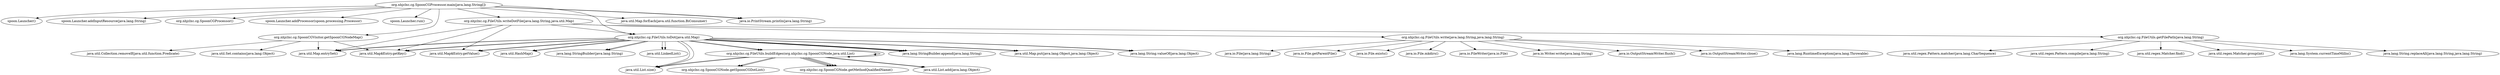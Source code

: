 digraph "org.nhjclxc.cg.SpoonCGProcessor.main(java.lang.String[])" {
"org.nhjclxc.cg.SpoonCGProcessor.main(java.lang.String[])" -> "spoon.Launcher()";

"org.nhjclxc.cg.SpoonCGProcessor.main(java.lang.String[])" -> "spoon.Launcher.addInputResource(java.lang.String)";

"org.nhjclxc.cg.SpoonCGProcessor.main(java.lang.String[])" -> "org.nhjclxc.cg.SpoonCGProcessor()";

"org.nhjclxc.cg.SpoonCGProcessor.main(java.lang.String[])" -> "spoon.Launcher.addProcessor(spoon.processing.Processor)";

"org.nhjclxc.cg.SpoonCGProcessor.main(java.lang.String[])" -> "spoon.Launcher.run()";

"org.nhjclxc.cg.SpoonCGVisitor.getSpoonCGNodeMap()" -> "java.util.Collection.removeIf(java.util.function.Predicate)";

"org.nhjclxc.cg.SpoonCGVisitor.getSpoonCGNodeMap()" -> "java.util.Map.entrySet()";

"org.nhjclxc.cg.SpoonCGVisitor.getSpoonCGNodeMap()" -> "java.util.Set.contains(java.lang.Object)";

"org.nhjclxc.cg.SpoonCGVisitor.getSpoonCGNodeMap()" -> "java.util.Map$Entry.getKey()";

"org.nhjclxc.cg.SpoonCGProcessor.main(java.lang.String[])" -> "org.nhjclxc.cg.SpoonCGVisitor.getSpoonCGNodeMap()";

"org.nhjclxc.cg.FileUtils.toDot(java.util.Map)" -> "java.util.HashMap()";

"org.nhjclxc.cg.FileUtils.toDot(java.util.Map)" -> "java.util.Map.entrySet()";

"org.nhjclxc.cg.FileUtils.toDot(java.util.Map)" -> "java.util.Map$Entry.getKey()";

"org.nhjclxc.cg.FileUtils.toDot(java.util.Map)" -> "java.util.Map$Entry.getValue()";

"org.nhjclxc.cg.FileUtils.toDot(java.util.Map)" -> "java.lang.StringBuilder(java.lang.String)";

"org.nhjclxc.cg.FileUtils.toDot(java.util.Map)" -> "java.util.LinkedList()";

"org.nhjclxc.cg.FileUtils.buildEdges(org.nhjclxc.cg.SpoonCGNode,java.util.List)" -> "org.nhjclxc.cg.SpoonCGNode.getSpoonCGDotList()";

"org.nhjclxc.cg.FileUtils.buildEdges(org.nhjclxc.cg.SpoonCGNode,java.util.List)" -> "java.util.List.size()";

"org.nhjclxc.cg.FileUtils.buildEdges(org.nhjclxc.cg.SpoonCGNode,java.util.List)" -> "org.nhjclxc.cg.SpoonCGNode.getMethodQualifiedName()";

"org.nhjclxc.cg.FileUtils.buildEdges(org.nhjclxc.cg.SpoonCGNode,java.util.List)" -> "org.nhjclxc.cg.SpoonCGNode.getMethodQualifiedName()";

"org.nhjclxc.cg.FileUtils.buildEdges(org.nhjclxc.cg.SpoonCGNode,java.util.List)" -> "org.nhjclxc.cg.FileUtils.buildEdges(org.nhjclxc.cg.SpoonCGNode,java.util.List)";

"org.nhjclxc.cg.FileUtils.buildEdges(org.nhjclxc.cg.SpoonCGNode,java.util.List)" -> "java.util.List.add(java.lang.Object)";

"org.nhjclxc.cg.FileUtils.toDot(java.util.Map)" -> "org.nhjclxc.cg.FileUtils.buildEdges(org.nhjclxc.cg.SpoonCGNode,java.util.List)";

"org.nhjclxc.cg.FileUtils.toDot(java.util.Map)" -> "java.util.List.size()";

"org.nhjclxc.cg.FileUtils.toDot(java.util.Map)" -> "java.lang.StringBuilder.append(java.lang.String)";

"org.nhjclxc.cg.FileUtils.toDot(java.util.Map)" -> "java.lang.StringBuilder.append(java.lang.String)";

"org.nhjclxc.cg.FileUtils.toDot(java.util.Map)" -> "java.util.Map.put(java.lang.Object,java.lang.Object)";

"org.nhjclxc.cg.FileUtils.toDot(java.util.Map)" -> "java.lang.String.valueOf(java.lang.Object)";

"org.nhjclxc.cg.FileUtils.writeDotFile(java.lang.String,java.util.Map)" -> "org.nhjclxc.cg.FileUtils.toDot(java.util.Map)";

"org.nhjclxc.cg.FileUtils.writeDotFile(java.lang.String,java.util.Map)" -> "java.util.Map.entrySet()";

"org.nhjclxc.cg.FileUtils.writeDotFile(java.lang.String,java.util.Map)" -> "java.util.Map$Entry.getKey()";

"org.nhjclxc.cg.FileUtils.writeDotFile(java.lang.String,java.util.Map)" -> "java.util.Map$Entry.getValue()";

"org.nhjclxc.cg.FileUtils.write(java.lang.String,java.lang.String)" -> "java.io.File(java.lang.String)";

"org.nhjclxc.cg.FileUtils.write(java.lang.String,java.lang.String)" -> "java.io.File.getParentFile()";

"org.nhjclxc.cg.FileUtils.write(java.lang.String,java.lang.String)" -> "java.io.File.exists()";

"org.nhjclxc.cg.FileUtils.write(java.lang.String,java.lang.String)" -> "java.io.File.mkdirs()";

"org.nhjclxc.cg.FileUtils.write(java.lang.String,java.lang.String)" -> "java.io.FileWriter(java.io.File)";

"org.nhjclxc.cg.FileUtils.write(java.lang.String,java.lang.String)" -> "java.io.Writer.write(java.lang.String)";

"org.nhjclxc.cg.FileUtils.write(java.lang.String,java.lang.String)" -> "java.io.OutputStreamWriter.flush()";

"org.nhjclxc.cg.FileUtils.write(java.lang.String,java.lang.String)" -> "java.io.OutputStreamWriter.close()";

"org.nhjclxc.cg.FileUtils.write(java.lang.String,java.lang.String)" -> "java.lang.RuntimeException(java.lang.Throwable)";

"org.nhjclxc.cg.FileUtils.writeDotFile(java.lang.String,java.util.Map)" -> "org.nhjclxc.cg.FileUtils.write(java.lang.String,java.lang.String)";

"org.nhjclxc.cg.FileUtils.getFilePath(java.lang.String)" -> "java.util.regex.Pattern.matcher(java.lang.CharSequence)";

"org.nhjclxc.cg.FileUtils.getFilePath(java.lang.String)" -> "java.util.regex.Pattern.compile(java.lang.String)";

"org.nhjclxc.cg.FileUtils.getFilePath(java.lang.String)" -> "java.util.regex.Matcher.find()";

"org.nhjclxc.cg.FileUtils.getFilePath(java.lang.String)" -> "java.util.regex.Matcher.group(int)";

"org.nhjclxc.cg.FileUtils.getFilePath(java.lang.String)" -> "java.lang.System.currentTimeMillis()";

"org.nhjclxc.cg.FileUtils.getFilePath(java.lang.String)" -> "java.lang.String.replaceAll(java.lang.String,java.lang.String)";

"org.nhjclxc.cg.FileUtils.writeDotFile(java.lang.String,java.util.Map)" -> "org.nhjclxc.cg.FileUtils.getFilePath(java.lang.String)";

"org.nhjclxc.cg.SpoonCGProcessor.main(java.lang.String[])" -> "org.nhjclxc.cg.FileUtils.writeDotFile(java.lang.String,java.util.Map)";

"org.nhjclxc.cg.FileUtils.toDot(java.util.Map)" -> "java.util.HashMap()";

"org.nhjclxc.cg.FileUtils.toDot(java.util.Map)" -> "java.util.Map.entrySet()";

"org.nhjclxc.cg.FileUtils.toDot(java.util.Map)" -> "java.util.Map$Entry.getKey()";

"org.nhjclxc.cg.FileUtils.toDot(java.util.Map)" -> "java.util.Map$Entry.getValue()";

"org.nhjclxc.cg.FileUtils.toDot(java.util.Map)" -> "java.lang.StringBuilder(java.lang.String)";

"org.nhjclxc.cg.FileUtils.toDot(java.util.Map)" -> "java.util.LinkedList()";

"org.nhjclxc.cg.FileUtils.buildEdges(org.nhjclxc.cg.SpoonCGNode,java.util.List)" -> "org.nhjclxc.cg.SpoonCGNode.getSpoonCGDotList()";

"org.nhjclxc.cg.FileUtils.buildEdges(org.nhjclxc.cg.SpoonCGNode,java.util.List)" -> "java.util.List.size()";

"org.nhjclxc.cg.FileUtils.buildEdges(org.nhjclxc.cg.SpoonCGNode,java.util.List)" -> "org.nhjclxc.cg.SpoonCGNode.getMethodQualifiedName()";

"org.nhjclxc.cg.FileUtils.buildEdges(org.nhjclxc.cg.SpoonCGNode,java.util.List)" -> "org.nhjclxc.cg.SpoonCGNode.getMethodQualifiedName()";

"org.nhjclxc.cg.FileUtils.buildEdges(org.nhjclxc.cg.SpoonCGNode,java.util.List)" -> "org.nhjclxc.cg.FileUtils.buildEdges(org.nhjclxc.cg.SpoonCGNode,java.util.List)";

"org.nhjclxc.cg.FileUtils.buildEdges(org.nhjclxc.cg.SpoonCGNode,java.util.List)" -> "java.util.List.add(java.lang.Object)";

"org.nhjclxc.cg.FileUtils.toDot(java.util.Map)" -> "org.nhjclxc.cg.FileUtils.buildEdges(org.nhjclxc.cg.SpoonCGNode,java.util.List)";

"org.nhjclxc.cg.FileUtils.toDot(java.util.Map)" -> "java.util.List.size()";

"org.nhjclxc.cg.FileUtils.toDot(java.util.Map)" -> "java.lang.StringBuilder.append(java.lang.String)";

"org.nhjclxc.cg.FileUtils.toDot(java.util.Map)" -> "java.lang.StringBuilder.append(java.lang.String)";

"org.nhjclxc.cg.FileUtils.toDot(java.util.Map)" -> "java.util.Map.put(java.lang.Object,java.lang.Object)";

"org.nhjclxc.cg.FileUtils.toDot(java.util.Map)" -> "java.lang.String.valueOf(java.lang.Object)";

"org.nhjclxc.cg.SpoonCGProcessor.main(java.lang.String[])" -> "org.nhjclxc.cg.FileUtils.toDot(java.util.Map)";

"org.nhjclxc.cg.SpoonCGProcessor.main(java.lang.String[])" -> "java.util.Map.forEach(java.util.function.BiConsumer)";

"org.nhjclxc.cg.SpoonCGProcessor.main(java.lang.String[])" -> "java.io.PrintStream.println(java.lang.String)";

"org.nhjclxc.cg.SpoonCGProcessor.main(java.lang.String[])" -> "java.io.PrintStream.println(java.lang.String)";

}